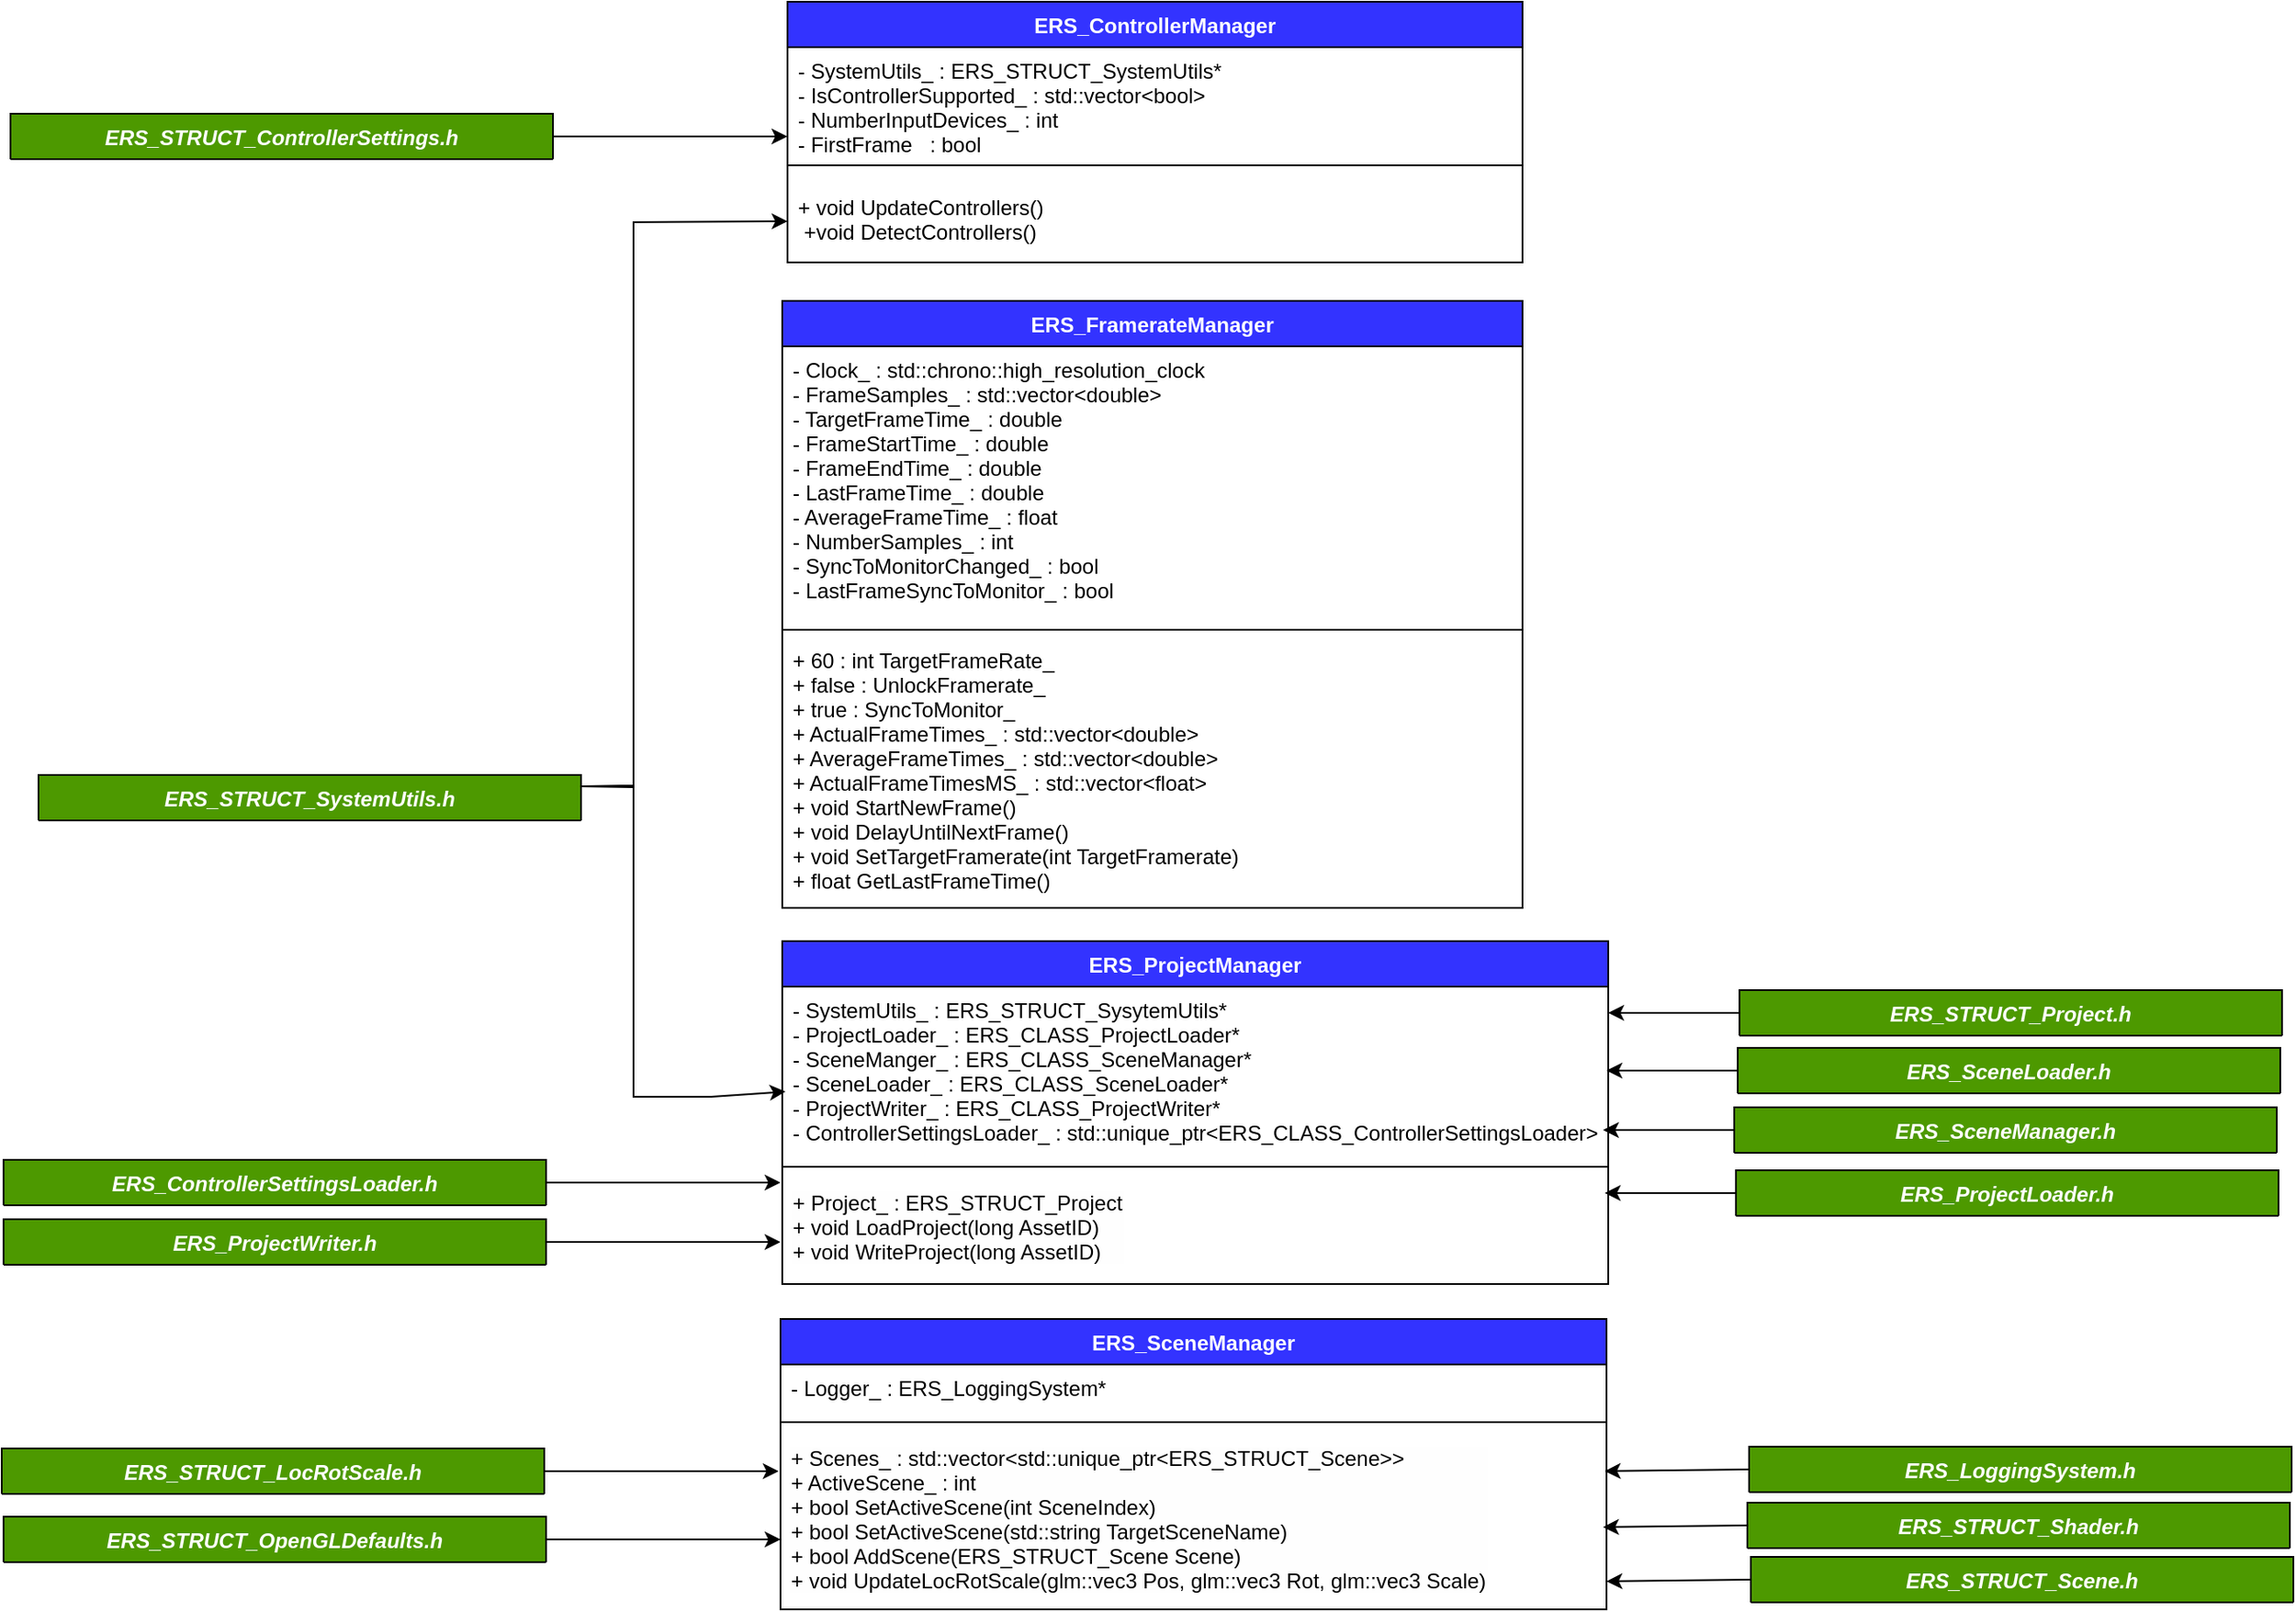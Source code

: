 <mxfile version="20.8.16" type="device"><diagram id="C5RBs43oDa-KdzZeNtuy" name="Page-1"><mxGraphModel dx="4244" dy="2684" grid="1" gridSize="1" guides="1" tooltips="1" connect="1" arrows="1" fold="1" page="1" pageScale="1" pageWidth="827" pageHeight="1169" math="0" shadow="0"><root><mxCell id="WIyWlLk6GJQsqaUBKTNV-0"/><mxCell id="WIyWlLk6GJQsqaUBKTNV-1" parent="WIyWlLk6GJQsqaUBKTNV-0"/><mxCell id="zkfFHV4jXpPFQw0GAbJ--0" value="ERS_FramerateManager" style="swimlane;fontStyle=1;align=center;verticalAlign=top;childLayout=stackLayout;horizontal=1;startSize=26;horizontalStack=0;resizeParent=1;resizeLast=0;collapsible=1;marginBottom=0;rounded=0;shadow=0;strokeWidth=1;fillColor=#3333FF;fontColor=#ffffff;" parent="WIyWlLk6GJQsqaUBKTNV-1" vertex="1"><mxGeometry x="-1135" y="-991" width="423" height="347" as="geometry"><mxRectangle y="105" width="280" height="26" as="alternateBounds"/></mxGeometry></mxCell><mxCell id="zkfFHV4jXpPFQw0GAbJ--1" value="- Clock_ : std::chrono::high_resolution_clock&#10;- FrameSamples_ : std::vector&lt;double&gt;&#10;- TargetFrameTime_ : double&#10;- FrameStartTime_ : double&#10;- FrameEndTime_ : double&#10;- LastFrameTime_ : double&#10;- AverageFrameTime_ : float&#10;- NumberSamples_ : int&#10;- SyncToMonitorChanged_ : bool&#10;- LastFrameSyncToMonitor_ : bool&#10;" style="text;align=left;verticalAlign=top;spacingLeft=4;spacingRight=4;overflow=hidden;rotatable=0;points=[[0,0.5],[1,0.5]];portConstraint=eastwest;" parent="zkfFHV4jXpPFQw0GAbJ--0" vertex="1"><mxGeometry y="26" width="423" height="158" as="geometry"/></mxCell><mxCell id="zkfFHV4jXpPFQw0GAbJ--4" value="" style="line;html=1;strokeWidth=1;align=left;verticalAlign=middle;spacingTop=-1;spacingLeft=3;spacingRight=3;rotatable=0;labelPosition=right;points=[];portConstraint=eastwest;" parent="zkfFHV4jXpPFQw0GAbJ--0" vertex="1"><mxGeometry y="184" width="423" height="8" as="geometry"/></mxCell><mxCell id="zkfFHV4jXpPFQw0GAbJ--5" value="+ 60 : int TargetFrameRate_&#10;+ false : UnlockFramerate_&#10;+ true : SyncToMonitor_&#10;+ ActualFrameTimes_ : std::vector&lt;double&gt;&#10;+ AverageFrameTimes_ : std::vector&lt;double&gt;&#10;+ ActualFrameTimesMS_ : std::vector&lt;float&gt;&#10;+ void StartNewFrame()&#10;+ void DelayUntilNextFrame()&#10;+ void SetTargetFramerate(int TargetFramerate)&#10;+ float GetLastFrameTime()" style="text;align=left;verticalAlign=top;spacingLeft=4;spacingRight=4;overflow=hidden;rotatable=0;points=[[0,0.5],[1,0.5]];portConstraint=eastwest;" parent="zkfFHV4jXpPFQw0GAbJ--0" vertex="1"><mxGeometry y="192" width="423" height="155" as="geometry"/></mxCell><mxCell id="co-6TB5Vzcf5UnxPGZf6-1" value="ERS_ProjectManager" style="swimlane;fontStyle=1;align=center;verticalAlign=top;childLayout=stackLayout;horizontal=1;startSize=26;horizontalStack=0;resizeParent=1;resizeLast=0;collapsible=1;marginBottom=0;rounded=0;shadow=0;strokeWidth=1;fillColor=#3333FF;fontColor=#ffffff;" parent="WIyWlLk6GJQsqaUBKTNV-1" vertex="1"><mxGeometry x="-1135" y="-625" width="472" height="196" as="geometry"><mxRectangle x="557" y="130" width="270" height="26" as="alternateBounds"/></mxGeometry></mxCell><mxCell id="K5ZwYOO6z57sq2L_WE-6-5" value="- SystemUtils_ : ERS_STRUCT_SysytemUtils*&#10;- ProjectLoader_ : ERS_CLASS_ProjectLoader*&#10;- SceneManger_ : ERS_CLASS_SceneManager*&#10;- SceneLoader_ : ERS_CLASS_SceneLoader*&#10;- ProjectWriter_ : ERS_CLASS_ProjectWriter*&#10;- ControllerSettingsLoader_ : std::unique_ptr&lt;ERS_CLASS_ControllerSettingsLoader&gt;" style="text;align=left;verticalAlign=top;spacingLeft=4;spacingRight=4;overflow=hidden;rotatable=0;points=[[0,0.5],[1,0.5]];portConstraint=eastwest;" parent="co-6TB5Vzcf5UnxPGZf6-1" vertex="1"><mxGeometry y="26" width="472" height="96" as="geometry"/></mxCell><mxCell id="co-6TB5Vzcf5UnxPGZf6-3" value="" style="line;html=1;strokeWidth=1;align=left;verticalAlign=middle;spacingTop=-1;spacingLeft=3;spacingRight=3;rotatable=0;labelPosition=right;points=[];portConstraint=eastwest;" parent="co-6TB5Vzcf5UnxPGZf6-1" vertex="1"><mxGeometry y="122" width="472" height="14" as="geometry"/></mxCell><mxCell id="co-6TB5Vzcf5UnxPGZf6-4" value="+ Project_ : ERS_STRUCT_Project&#10;+ void LoadProject(long AssetID)&#10;+ void WriteProject(long AssetID)" style="text;align=left;verticalAlign=top;spacingLeft=4;spacingRight=4;overflow=hidden;rotatable=0;points=[[0,0.5],[1,0.5]];portConstraint=eastwest;labelBackgroundColor=#fefefe;" parent="co-6TB5Vzcf5UnxPGZf6-1" vertex="1"><mxGeometry y="136" width="472" height="55" as="geometry"/></mxCell><mxCell id="co-6TB5Vzcf5UnxPGZf6-27" value="ERS_ControllerManager" style="swimlane;fontStyle=1;align=center;verticalAlign=top;childLayout=stackLayout;horizontal=1;startSize=26;horizontalStack=0;resizeParent=1;resizeLast=0;collapsible=1;marginBottom=0;rounded=0;shadow=0;strokeWidth=1;fillColor=#3333FF;fontColor=#ffffff;" parent="WIyWlLk6GJQsqaUBKTNV-1" vertex="1"><mxGeometry x="-1132" y="-1162" width="420" height="149" as="geometry"><mxRectangle x="-1133" y="-1160" width="245" height="26" as="alternateBounds"/></mxGeometry></mxCell><mxCell id="co-6TB5Vzcf5UnxPGZf6-28" value="- SystemUtils_ : ERS_STRUCT_SystemUtils* &#10;- IsControllerSupported_ : std::vector&lt;bool&gt;&#10;- NumberInputDevices_ : int&#10;- FirstFrame_ : bool" style="text;align=left;verticalAlign=top;spacingLeft=4;spacingRight=4;overflow=hidden;rotatable=0;points=[[0,0.5],[1,0.5]];portConstraint=eastwest;labelBackgroundColor=default;" parent="co-6TB5Vzcf5UnxPGZf6-27" vertex="1"><mxGeometry y="26" width="420" height="57" as="geometry"/></mxCell><mxCell id="co-6TB5Vzcf5UnxPGZf6-29" value="" style="line;html=1;strokeWidth=1;align=left;verticalAlign=middle;spacingTop=-1;spacingLeft=3;spacingRight=3;rotatable=0;labelPosition=right;points=[];portConstraint=eastwest;" parent="co-6TB5Vzcf5UnxPGZf6-27" vertex="1"><mxGeometry y="83" width="420" height="21" as="geometry"/></mxCell><mxCell id="co-6TB5Vzcf5UnxPGZf6-30" value="+ void UpdateControllers()&#10; +void DetectControllers()&#10;" style="text;align=left;verticalAlign=top;spacingLeft=4;spacingRight=4;overflow=hidden;rotatable=0;points=[[0,0.5],[1,0.5]];portConstraint=eastwest;labelBackgroundColor=default;" parent="co-6TB5Vzcf5UnxPGZf6-27" vertex="1"><mxGeometry y="104" width="420" height="43" as="geometry"/></mxCell><mxCell id="co-6TB5Vzcf5UnxPGZf6-100" style="edgeStyle=none;rounded=0;orthogonalLoop=1;jettySize=auto;html=1;exitX=1;exitY=0.25;exitDx=0;exitDy=0;entryX=0;entryY=0.5;entryDx=0;entryDy=0;fontColor=#ffffff;" parent="WIyWlLk6GJQsqaUBKTNV-1" source="co-6TB5Vzcf5UnxPGZf6-36" target="co-6TB5Vzcf5UnxPGZf6-30" edge="1"><mxGeometry relative="1" as="geometry"><Array as="points"><mxPoint x="-1220" y="-714"/><mxPoint x="-1220" y="-880"/><mxPoint x="-1220" y="-1036"/></Array></mxGeometry></mxCell><mxCell id="co-6TB5Vzcf5UnxPGZf6-121" style="edgeStyle=none;rounded=0;jumpStyle=none;jumpSize=25;orthogonalLoop=1;jettySize=auto;html=1;exitX=1;exitY=0.25;exitDx=0;exitDy=0;fontColor=#ffffff;entryX=0.004;entryY=0.625;entryDx=0;entryDy=0;entryPerimeter=0;" parent="WIyWlLk6GJQsqaUBKTNV-1" source="co-6TB5Vzcf5UnxPGZf6-36" target="K5ZwYOO6z57sq2L_WE-6-5" edge="1"><mxGeometry relative="1" as="geometry"><mxPoint x="-1153" y="-475" as="targetPoint"/><Array as="points"><mxPoint x="-1220" y="-713"/><mxPoint x="-1220" y="-536"/><mxPoint x="-1176" y="-536"/></Array></mxGeometry></mxCell><mxCell id="co-6TB5Vzcf5UnxPGZf6-36" value="ERS_STRUCT_SystemUtils.h" style="swimlane;fontStyle=3;align=center;verticalAlign=top;childLayout=stackLayout;horizontal=1;startSize=26;horizontalStack=0;resizeParent=1;resizeLast=0;collapsible=1;marginBottom=0;rounded=0;shadow=0;strokeWidth=1;fillColor=#4D9900;fontColor=#ffffff;" parent="WIyWlLk6GJQsqaUBKTNV-1" vertex="1" collapsed="1"><mxGeometry x="-1560" y="-720" width="310" height="26" as="geometry"><mxRectangle x="-1560" y="-720" width="310" height="40" as="alternateBounds"/></mxGeometry></mxCell><mxCell id="co-6TB5Vzcf5UnxPGZf6-38" value="" style="line;html=1;strokeWidth=1;align=left;verticalAlign=middle;spacingTop=-1;spacingLeft=3;spacingRight=3;rotatable=0;labelPosition=right;points=[];portConstraint=eastwest;" parent="co-6TB5Vzcf5UnxPGZf6-36" vertex="1"><mxGeometry y="26" width="310" height="8" as="geometry"/></mxCell><mxCell id="co-6TB5Vzcf5UnxPGZf6-89" style="edgeStyle=none;rounded=0;orthogonalLoop=1;jettySize=auto;html=1;exitX=0;exitY=0.5;exitDx=0;exitDy=0;entryX=0.994;entryY=0.536;entryDx=0;entryDy=0;entryPerimeter=0;fontColor=#ffffff;jumpStyle=arc;jumpSize=15;" parent="WIyWlLk6GJQsqaUBKTNV-1" source="co-6TB5Vzcf5UnxPGZf6-75" edge="1"><mxGeometry relative="1" as="geometry"><mxPoint x="-665" y="-322.064" as="targetPoint"/></mxGeometry></mxCell><mxCell id="co-6TB5Vzcf5UnxPGZf6-75" value="ERS_LoggingSystem.h" style="swimlane;fontStyle=3;align=center;verticalAlign=top;childLayout=stackLayout;horizontal=1;startSize=26;horizontalStack=0;resizeParent=1;resizeLast=0;collapsible=1;marginBottom=0;rounded=0;shadow=0;strokeWidth=1;fillColor=#4D9900;fontColor=#ffffff;" parent="WIyWlLk6GJQsqaUBKTNV-1" vertex="1" collapsed="1"><mxGeometry x="-582.51" y="-336" width="310" height="26" as="geometry"><mxRectangle x="-630" y="-270" width="310" height="40" as="alternateBounds"/></mxGeometry></mxCell><mxCell id="co-6TB5Vzcf5UnxPGZf6-76" value="" style="line;html=1;strokeWidth=1;align=left;verticalAlign=middle;spacingTop=-1;spacingLeft=3;spacingRight=3;rotatable=0;labelPosition=right;points=[];portConstraint=eastwest;" parent="co-6TB5Vzcf5UnxPGZf6-75" vertex="1"><mxGeometry y="26" width="310" height="8" as="geometry"/></mxCell><mxCell id="co-6TB5Vzcf5UnxPGZf6-197" value="1.." style="text;html=1;align=center;verticalAlign=middle;resizable=0;points=[];autosize=1;strokeColor=none;fillColor=none;" parent="WIyWlLk6GJQsqaUBKTNV-1" vertex="1"><mxGeometry x="-911" y="-304" width="32" height="27" as="geometry"/></mxCell><mxCell id="co-6TB5Vzcf5UnxPGZf6-203" style="edgeStyle=none;rounded=0;jumpStyle=arc;jumpSize=12;orthogonalLoop=1;jettySize=auto;html=1;exitX=1;exitY=0.5;exitDx=0;exitDy=0;entryX=0.007;entryY=0.167;entryDx=0;entryDy=0;entryPerimeter=0;" parent="WIyWlLk6GJQsqaUBKTNV-1" edge="1"><mxGeometry relative="1" as="geometry"><mxPoint x="-1269" y="-1085" as="sourcePoint"/><mxPoint x="-1132.06" y="-1084.966" as="targetPoint"/></mxGeometry></mxCell><mxCell id="co-6TB5Vzcf5UnxPGZf6-201" value="ERS_STRUCT_ControllerSettings.h" style="swimlane;fontStyle=3;align=center;verticalAlign=top;childLayout=stackLayout;horizontal=1;startSize=26;horizontalStack=0;resizeParent=1;resizeLast=0;collapsible=1;marginBottom=0;rounded=0;shadow=0;strokeWidth=1;fillColor=#4D9900;fontColor=#ffffff;" parent="WIyWlLk6GJQsqaUBKTNV-1" vertex="1" collapsed="1"><mxGeometry x="-1576" y="-1098" width="310" height="26" as="geometry"><mxRectangle x="280" y="10" width="310" height="40" as="alternateBounds"/></mxGeometry></mxCell><mxCell id="co-6TB5Vzcf5UnxPGZf6-202" value="" style="line;html=1;strokeWidth=1;align=left;verticalAlign=middle;spacingTop=-1;spacingLeft=3;spacingRight=3;rotatable=0;labelPosition=right;points=[];portConstraint=eastwest;" parent="co-6TB5Vzcf5UnxPGZf6-201" vertex="1"><mxGeometry y="26" width="310" height="8" as="geometry"/></mxCell><mxCell id="K5ZwYOO6z57sq2L_WE-6-6" value="ERS_SceneManager" style="swimlane;fontStyle=1;align=center;verticalAlign=top;childLayout=stackLayout;horizontal=1;startSize=26;horizontalStack=0;resizeParent=1;resizeLast=0;collapsible=1;marginBottom=0;rounded=0;shadow=0;strokeWidth=1;fillColor=#3333FF;fontColor=#ffffff;" parent="WIyWlLk6GJQsqaUBKTNV-1" vertex="1"><mxGeometry x="-1136" y="-409" width="472" height="166" as="geometry"><mxRectangle x="557" y="130" width="270" height="26" as="alternateBounds"/></mxGeometry></mxCell><mxCell id="K5ZwYOO6z57sq2L_WE-6-7" value="- Logger_ : ERS_LoggingSystem*&#10;" style="text;align=left;verticalAlign=top;spacingLeft=4;spacingRight=4;overflow=hidden;rotatable=0;points=[[0,0.5],[1,0.5]];portConstraint=eastwest;" parent="K5ZwYOO6z57sq2L_WE-6-6" vertex="1"><mxGeometry y="26" width="472" height="26" as="geometry"/></mxCell><mxCell id="K5ZwYOO6z57sq2L_WE-6-8" value="" style="line;html=1;strokeWidth=1;align=left;verticalAlign=middle;spacingTop=-1;spacingLeft=3;spacingRight=3;rotatable=0;labelPosition=right;points=[];portConstraint=eastwest;" parent="K5ZwYOO6z57sq2L_WE-6-6" vertex="1"><mxGeometry y="52" width="472" height="14" as="geometry"/></mxCell><mxCell id="K5ZwYOO6z57sq2L_WE-6-9" value="+ Scenes_ : std::vector&lt;std::unique_ptr&lt;ERS_STRUCT_Scene&gt;&gt;&#10;+ ActiveScene_ : int&#10;+ bool SetActiveScene(int SceneIndex)&#10;+ bool SetActiveScene(std::string TargetSceneName)&#10;+ bool AddScene(ERS_STRUCT_Scene Scene)&#10;+ void UpdateLocRotScale(glm::vec3 Pos, glm::vec3 Rot, glm::vec3 Scale)" style="text;align=left;verticalAlign=top;spacingLeft=4;spacingRight=4;overflow=hidden;rotatable=0;points=[[0,0.5],[1,0.5]];portConstraint=eastwest;labelBackgroundColor=#fefefe;" parent="K5ZwYOO6z57sq2L_WE-6-6" vertex="1"><mxGeometry y="66" width="472" height="97" as="geometry"/></mxCell><mxCell id="K5ZwYOO6z57sq2L_WE-6-10" style="edgeStyle=none;rounded=0;orthogonalLoop=1;jettySize=auto;html=1;exitX=0;exitY=0.5;exitDx=0;exitDy=0;entryX=0.994;entryY=0.536;entryDx=0;entryDy=0;entryPerimeter=0;fontColor=#ffffff;jumpStyle=arc;jumpSize=15;" parent="WIyWlLk6GJQsqaUBKTNV-1" source="K5ZwYOO6z57sq2L_WE-6-11" edge="1"><mxGeometry relative="1" as="geometry"><mxPoint x="-666" y="-290.064" as="targetPoint"/></mxGeometry></mxCell><mxCell id="K5ZwYOO6z57sq2L_WE-6-11" value="ERS_STRUCT_Shader.h" style="swimlane;fontStyle=3;align=center;verticalAlign=top;childLayout=stackLayout;horizontal=1;startSize=26;horizontalStack=0;resizeParent=1;resizeLast=0;collapsible=1;marginBottom=0;rounded=0;shadow=0;strokeWidth=1;fillColor=#4D9900;fontColor=#ffffff;" parent="WIyWlLk6GJQsqaUBKTNV-1" vertex="1" collapsed="1"><mxGeometry x="-583.51" y="-304" width="310" height="26" as="geometry"><mxRectangle x="-630" y="-270" width="310" height="40" as="alternateBounds"/></mxGeometry></mxCell><mxCell id="K5ZwYOO6z57sq2L_WE-6-12" value="" style="line;html=1;strokeWidth=1;align=left;verticalAlign=middle;spacingTop=-1;spacingLeft=3;spacingRight=3;rotatable=0;labelPosition=right;points=[];portConstraint=eastwest;" parent="K5ZwYOO6z57sq2L_WE-6-11" vertex="1"><mxGeometry y="26" width="310" height="8" as="geometry"/></mxCell><mxCell id="K5ZwYOO6z57sq2L_WE-6-13" style="edgeStyle=none;rounded=0;orthogonalLoop=1;jettySize=auto;html=1;exitX=0;exitY=0.5;exitDx=0;exitDy=0;entryX=0.994;entryY=0.536;entryDx=0;entryDy=0;entryPerimeter=0;fontColor=#ffffff;jumpStyle=arc;jumpSize=15;" parent="WIyWlLk6GJQsqaUBKTNV-1" source="K5ZwYOO6z57sq2L_WE-6-14" edge="1"><mxGeometry relative="1" as="geometry"><mxPoint x="-664" y="-259.064" as="targetPoint"/></mxGeometry></mxCell><mxCell id="K5ZwYOO6z57sq2L_WE-6-14" value="ERS_STRUCT_Scene.h" style="swimlane;fontStyle=3;align=center;verticalAlign=top;childLayout=stackLayout;horizontal=1;startSize=26;horizontalStack=0;resizeParent=1;resizeLast=0;collapsible=1;marginBottom=0;rounded=0;shadow=0;strokeWidth=1;fillColor=#4D9900;fontColor=#ffffff;" parent="WIyWlLk6GJQsqaUBKTNV-1" vertex="1" collapsed="1"><mxGeometry x="-581.51" y="-273" width="310" height="26" as="geometry"><mxRectangle x="-630" y="-270" width="310" height="40" as="alternateBounds"/></mxGeometry></mxCell><mxCell id="K5ZwYOO6z57sq2L_WE-6-15" value="" style="line;html=1;strokeWidth=1;align=left;verticalAlign=middle;spacingTop=-1;spacingLeft=3;spacingRight=3;rotatable=0;labelPosition=right;points=[];portConstraint=eastwest;" parent="K5ZwYOO6z57sq2L_WE-6-14" vertex="1"><mxGeometry y="26" width="310" height="8" as="geometry"/></mxCell><mxCell id="K5ZwYOO6z57sq2L_WE-6-19" style="edgeStyle=none;rounded=0;jumpStyle=arc;jumpSize=12;orthogonalLoop=1;jettySize=auto;html=1;exitX=1;exitY=0.5;exitDx=0;exitDy=0;entryX=0.007;entryY=0.167;entryDx=0;entryDy=0;entryPerimeter=0;" parent="WIyWlLk6GJQsqaUBKTNV-1" edge="1"><mxGeometry relative="1" as="geometry"><mxPoint x="-1274" y="-322" as="sourcePoint"/><mxPoint x="-1137.06" y="-321.966" as="targetPoint"/></mxGeometry></mxCell><mxCell id="K5ZwYOO6z57sq2L_WE-6-20" value="ERS_STRUCT_LocRotScale.h" style="swimlane;fontStyle=3;align=center;verticalAlign=top;childLayout=stackLayout;horizontal=1;startSize=26;horizontalStack=0;resizeParent=1;resizeLast=0;collapsible=1;marginBottom=0;rounded=0;shadow=0;strokeWidth=1;fillColor=#4D9900;fontColor=#ffffff;" parent="WIyWlLk6GJQsqaUBKTNV-1" vertex="1" collapsed="1"><mxGeometry x="-1581" y="-335" width="310" height="26" as="geometry"><mxRectangle x="280" y="10" width="310" height="40" as="alternateBounds"/></mxGeometry></mxCell><mxCell id="K5ZwYOO6z57sq2L_WE-6-21" value="" style="line;html=1;strokeWidth=1;align=left;verticalAlign=middle;spacingTop=-1;spacingLeft=3;spacingRight=3;rotatable=0;labelPosition=right;points=[];portConstraint=eastwest;" parent="K5ZwYOO6z57sq2L_WE-6-20" vertex="1"><mxGeometry y="26" width="310" height="8" as="geometry"/></mxCell><mxCell id="K5ZwYOO6z57sq2L_WE-6-22" style="edgeStyle=none;rounded=0;jumpStyle=arc;jumpSize=12;orthogonalLoop=1;jettySize=auto;html=1;exitX=1;exitY=0.5;exitDx=0;exitDy=0;entryX=0.007;entryY=0.167;entryDx=0;entryDy=0;entryPerimeter=0;" parent="WIyWlLk6GJQsqaUBKTNV-1" edge="1"><mxGeometry relative="1" as="geometry"><mxPoint x="-1272.94" y="-283" as="sourcePoint"/><mxPoint x="-1136" y="-282.966" as="targetPoint"/></mxGeometry></mxCell><mxCell id="K5ZwYOO6z57sq2L_WE-6-23" value="ERS_STRUCT_OpenGLDefaults.h" style="swimlane;fontStyle=3;align=center;verticalAlign=top;childLayout=stackLayout;horizontal=1;startSize=26;horizontalStack=0;resizeParent=1;resizeLast=0;collapsible=1;marginBottom=0;rounded=0;shadow=0;strokeWidth=1;fillColor=#4D9900;fontColor=#ffffff;" parent="WIyWlLk6GJQsqaUBKTNV-1" vertex="1" collapsed="1"><mxGeometry x="-1579.94" y="-296" width="310" height="26" as="geometry"><mxRectangle x="280" y="10" width="310" height="40" as="alternateBounds"/></mxGeometry></mxCell><mxCell id="K5ZwYOO6z57sq2L_WE-6-24" value="" style="line;html=1;strokeWidth=1;align=left;verticalAlign=middle;spacingTop=-1;spacingLeft=3;spacingRight=3;rotatable=0;labelPosition=right;points=[];portConstraint=eastwest;" parent="K5ZwYOO6z57sq2L_WE-6-23" vertex="1"><mxGeometry y="26" width="310" height="8" as="geometry"/></mxCell><mxCell id="K5ZwYOO6z57sq2L_WE-6-25" style="edgeStyle=none;rounded=0;jumpStyle=arc;jumpSize=15;orthogonalLoop=1;jettySize=auto;html=1;fontColor=#ffffff;startArrow=none;exitX=0;exitY=0.5;exitDx=0;exitDy=0;" parent="WIyWlLk6GJQsqaUBKTNV-1" source="K5ZwYOO6z57sq2L_WE-6-26" edge="1"><mxGeometry relative="1" as="geometry"><mxPoint x="-591" y="-586" as="sourcePoint"/><mxPoint x="-663" y="-584" as="targetPoint"/></mxGeometry></mxCell><mxCell id="K5ZwYOO6z57sq2L_WE-6-26" value="ERS_STRUCT_Project.h&#10;" style="swimlane;fontStyle=3;align=center;verticalAlign=top;childLayout=stackLayout;horizontal=1;startSize=26;horizontalStack=0;resizeParent=1;resizeLast=0;collapsible=1;marginBottom=0;rounded=0;shadow=0;strokeWidth=1;fillColor=#4D9900;fontColor=#ffffff;" parent="WIyWlLk6GJQsqaUBKTNV-1" vertex="1" collapsed="1"><mxGeometry x="-588" y="-597" width="310" height="26" as="geometry"><mxRectangle x="280" y="10" width="310" height="40" as="alternateBounds"/></mxGeometry></mxCell><mxCell id="K5ZwYOO6z57sq2L_WE-6-27" value="" style="line;html=1;strokeWidth=1;align=left;verticalAlign=middle;spacingTop=-1;spacingLeft=3;spacingRight=3;rotatable=0;labelPosition=right;points=[];portConstraint=eastwest;" parent="K5ZwYOO6z57sq2L_WE-6-26" vertex="1"><mxGeometry y="26" width="310" height="8" as="geometry"/></mxCell><mxCell id="K5ZwYOO6z57sq2L_WE-6-28" style="edgeStyle=none;rounded=0;jumpStyle=arc;jumpSize=15;orthogonalLoop=1;jettySize=auto;html=1;fontColor=#ffffff;startArrow=none;exitX=0;exitY=0.5;exitDx=0;exitDy=0;" parent="WIyWlLk6GJQsqaUBKTNV-1" source="K5ZwYOO6z57sq2L_WE-6-29" edge="1"><mxGeometry relative="1" as="geometry"><mxPoint x="-592" y="-553" as="sourcePoint"/><mxPoint x="-664" y="-551" as="targetPoint"/></mxGeometry></mxCell><mxCell id="K5ZwYOO6z57sq2L_WE-6-29" value="ERS_SceneLoader.h&#10;" style="swimlane;fontStyle=3;align=center;verticalAlign=top;childLayout=stackLayout;horizontal=1;startSize=26;horizontalStack=0;resizeParent=1;resizeLast=0;collapsible=1;marginBottom=0;rounded=0;shadow=0;strokeWidth=1;fillColor=#4D9900;fontColor=#ffffff;" parent="WIyWlLk6GJQsqaUBKTNV-1" vertex="1" collapsed="1"><mxGeometry x="-589" y="-564" width="310" height="26" as="geometry"><mxRectangle x="280" y="10" width="310" height="40" as="alternateBounds"/></mxGeometry></mxCell><mxCell id="K5ZwYOO6z57sq2L_WE-6-30" value="" style="line;html=1;strokeWidth=1;align=left;verticalAlign=middle;spacingTop=-1;spacingLeft=3;spacingRight=3;rotatable=0;labelPosition=right;points=[];portConstraint=eastwest;" parent="K5ZwYOO6z57sq2L_WE-6-29" vertex="1"><mxGeometry y="26" width="310" height="8" as="geometry"/></mxCell><mxCell id="K5ZwYOO6z57sq2L_WE-6-31" style="edgeStyle=none;rounded=0;jumpStyle=arc;jumpSize=15;orthogonalLoop=1;jettySize=auto;html=1;fontColor=#ffffff;startArrow=none;exitX=0;exitY=0.5;exitDx=0;exitDy=0;" parent="WIyWlLk6GJQsqaUBKTNV-1" source="K5ZwYOO6z57sq2L_WE-6-32" edge="1"><mxGeometry relative="1" as="geometry"><mxPoint x="-594" y="-519" as="sourcePoint"/><mxPoint x="-666" y="-517" as="targetPoint"/></mxGeometry></mxCell><mxCell id="K5ZwYOO6z57sq2L_WE-6-32" value="ERS_SceneManager.h&#10;" style="swimlane;fontStyle=3;align=center;verticalAlign=top;childLayout=stackLayout;horizontal=1;startSize=26;horizontalStack=0;resizeParent=1;resizeLast=0;collapsible=1;marginBottom=0;rounded=0;shadow=0;strokeWidth=1;fillColor=#4D9900;fontColor=#ffffff;" parent="WIyWlLk6GJQsqaUBKTNV-1" vertex="1" collapsed="1"><mxGeometry x="-591" y="-530" width="310" height="26" as="geometry"><mxRectangle x="280" y="10" width="310" height="40" as="alternateBounds"/></mxGeometry></mxCell><mxCell id="K5ZwYOO6z57sq2L_WE-6-33" value="" style="line;html=1;strokeWidth=1;align=left;verticalAlign=middle;spacingTop=-1;spacingLeft=3;spacingRight=3;rotatable=0;labelPosition=right;points=[];portConstraint=eastwest;" parent="K5ZwYOO6z57sq2L_WE-6-32" vertex="1"><mxGeometry y="26" width="310" height="8" as="geometry"/></mxCell><mxCell id="K5ZwYOO6z57sq2L_WE-6-34" style="edgeStyle=none;rounded=0;jumpStyle=arc;jumpSize=15;orthogonalLoop=1;jettySize=auto;html=1;fontColor=#ffffff;startArrow=none;exitX=0;exitY=0.5;exitDx=0;exitDy=0;" parent="WIyWlLk6GJQsqaUBKTNV-1" source="K5ZwYOO6z57sq2L_WE-6-35" edge="1"><mxGeometry relative="1" as="geometry"><mxPoint x="-593" y="-483" as="sourcePoint"/><mxPoint x="-665" y="-481" as="targetPoint"/></mxGeometry></mxCell><mxCell id="K5ZwYOO6z57sq2L_WE-6-35" value="ERS_ProjectLoader.h" style="swimlane;fontStyle=3;align=center;verticalAlign=top;childLayout=stackLayout;horizontal=1;startSize=26;horizontalStack=0;resizeParent=1;resizeLast=0;collapsible=1;marginBottom=0;rounded=0;shadow=0;strokeWidth=1;fillColor=#4D9900;fontColor=#ffffff;" parent="WIyWlLk6GJQsqaUBKTNV-1" vertex="1" collapsed="1"><mxGeometry x="-590" y="-494" width="310" height="26" as="geometry"><mxRectangle x="280" y="10" width="310" height="40" as="alternateBounds"/></mxGeometry></mxCell><mxCell id="K5ZwYOO6z57sq2L_WE-6-36" value="" style="line;html=1;strokeWidth=1;align=left;verticalAlign=middle;spacingTop=-1;spacingLeft=3;spacingRight=3;rotatable=0;labelPosition=right;points=[];portConstraint=eastwest;" parent="K5ZwYOO6z57sq2L_WE-6-35" vertex="1"><mxGeometry y="26" width="310" height="8" as="geometry"/></mxCell><mxCell id="K5ZwYOO6z57sq2L_WE-6-40" style="edgeStyle=none;rounded=0;jumpStyle=arc;jumpSize=12;orthogonalLoop=1;jettySize=auto;html=1;exitX=1;exitY=0.5;exitDx=0;exitDy=0;entryX=0.007;entryY=0.167;entryDx=0;entryDy=0;entryPerimeter=0;" parent="WIyWlLk6GJQsqaUBKTNV-1" edge="1"><mxGeometry relative="1" as="geometry"><mxPoint x="-1272.94" y="-453" as="sourcePoint"/><mxPoint x="-1136" y="-452.966" as="targetPoint"/></mxGeometry></mxCell><mxCell id="K5ZwYOO6z57sq2L_WE-6-41" value="ERS_ProjectWriter.h" style="swimlane;fontStyle=3;align=center;verticalAlign=top;childLayout=stackLayout;horizontal=1;startSize=26;horizontalStack=0;resizeParent=1;resizeLast=0;collapsible=1;marginBottom=0;rounded=0;shadow=0;strokeWidth=1;fillColor=#4D9900;fontColor=#ffffff;" parent="WIyWlLk6GJQsqaUBKTNV-1" vertex="1" collapsed="1"><mxGeometry x="-1579.94" y="-466" width="310" height="26" as="geometry"><mxRectangle x="280" y="10" width="310" height="40" as="alternateBounds"/></mxGeometry></mxCell><mxCell id="K5ZwYOO6z57sq2L_WE-6-42" value="" style="line;html=1;strokeWidth=1;align=left;verticalAlign=middle;spacingTop=-1;spacingLeft=3;spacingRight=3;rotatable=0;labelPosition=right;points=[];portConstraint=eastwest;" parent="K5ZwYOO6z57sq2L_WE-6-41" vertex="1"><mxGeometry y="26" width="310" height="8" as="geometry"/></mxCell><mxCell id="K5ZwYOO6z57sq2L_WE-6-43" style="edgeStyle=none;rounded=0;jumpStyle=arc;jumpSize=12;orthogonalLoop=1;jettySize=auto;html=1;exitX=1;exitY=0.5;exitDx=0;exitDy=0;entryX=0.007;entryY=0.167;entryDx=0;entryDy=0;entryPerimeter=0;" parent="WIyWlLk6GJQsqaUBKTNV-1" edge="1"><mxGeometry relative="1" as="geometry"><mxPoint x="-1272.94" y="-487" as="sourcePoint"/><mxPoint x="-1136" y="-486.966" as="targetPoint"/></mxGeometry></mxCell><mxCell id="K5ZwYOO6z57sq2L_WE-6-44" value="ERS_ControllerSettingsLoader.h" style="swimlane;fontStyle=3;align=center;verticalAlign=top;childLayout=stackLayout;horizontal=1;startSize=26;horizontalStack=0;resizeParent=1;resizeLast=0;collapsible=1;marginBottom=0;rounded=0;shadow=0;strokeWidth=1;fillColor=#4D9900;fontColor=#ffffff;" parent="WIyWlLk6GJQsqaUBKTNV-1" vertex="1" collapsed="1"><mxGeometry x="-1579.94" y="-500" width="310" height="26" as="geometry"><mxRectangle x="280" y="10" width="310" height="40" as="alternateBounds"/></mxGeometry></mxCell><mxCell id="K5ZwYOO6z57sq2L_WE-6-45" value="" style="line;html=1;strokeWidth=1;align=left;verticalAlign=middle;spacingTop=-1;spacingLeft=3;spacingRight=3;rotatable=0;labelPosition=right;points=[];portConstraint=eastwest;" parent="K5ZwYOO6z57sq2L_WE-6-44" vertex="1"><mxGeometry y="26" width="310" height="8" as="geometry"/></mxCell></root></mxGraphModel></diagram></mxfile>